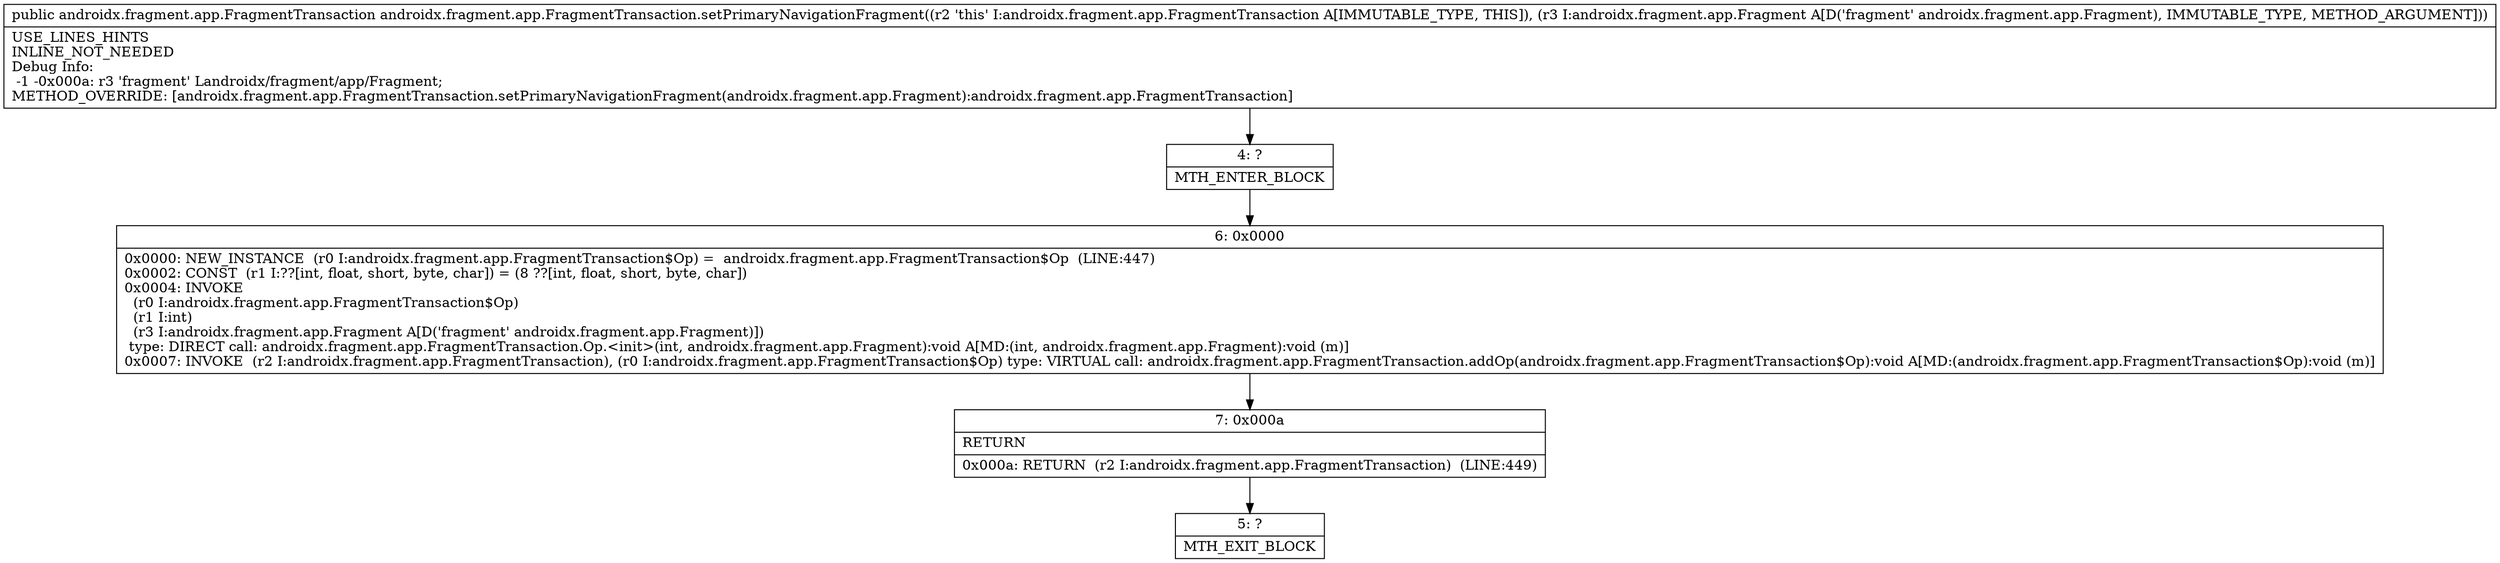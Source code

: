 digraph "CFG forandroidx.fragment.app.FragmentTransaction.setPrimaryNavigationFragment(Landroidx\/fragment\/app\/Fragment;)Landroidx\/fragment\/app\/FragmentTransaction;" {
Node_4 [shape=record,label="{4\:\ ?|MTH_ENTER_BLOCK\l}"];
Node_6 [shape=record,label="{6\:\ 0x0000|0x0000: NEW_INSTANCE  (r0 I:androidx.fragment.app.FragmentTransaction$Op) =  androidx.fragment.app.FragmentTransaction$Op  (LINE:447)\l0x0002: CONST  (r1 I:??[int, float, short, byte, char]) = (8 ??[int, float, short, byte, char]) \l0x0004: INVOKE  \l  (r0 I:androidx.fragment.app.FragmentTransaction$Op)\l  (r1 I:int)\l  (r3 I:androidx.fragment.app.Fragment A[D('fragment' androidx.fragment.app.Fragment)])\l type: DIRECT call: androidx.fragment.app.FragmentTransaction.Op.\<init\>(int, androidx.fragment.app.Fragment):void A[MD:(int, androidx.fragment.app.Fragment):void (m)]\l0x0007: INVOKE  (r2 I:androidx.fragment.app.FragmentTransaction), (r0 I:androidx.fragment.app.FragmentTransaction$Op) type: VIRTUAL call: androidx.fragment.app.FragmentTransaction.addOp(androidx.fragment.app.FragmentTransaction$Op):void A[MD:(androidx.fragment.app.FragmentTransaction$Op):void (m)]\l}"];
Node_7 [shape=record,label="{7\:\ 0x000a|RETURN\l|0x000a: RETURN  (r2 I:androidx.fragment.app.FragmentTransaction)  (LINE:449)\l}"];
Node_5 [shape=record,label="{5\:\ ?|MTH_EXIT_BLOCK\l}"];
MethodNode[shape=record,label="{public androidx.fragment.app.FragmentTransaction androidx.fragment.app.FragmentTransaction.setPrimaryNavigationFragment((r2 'this' I:androidx.fragment.app.FragmentTransaction A[IMMUTABLE_TYPE, THIS]), (r3 I:androidx.fragment.app.Fragment A[D('fragment' androidx.fragment.app.Fragment), IMMUTABLE_TYPE, METHOD_ARGUMENT]))  | USE_LINES_HINTS\lINLINE_NOT_NEEDED\lDebug Info:\l  \-1 \-0x000a: r3 'fragment' Landroidx\/fragment\/app\/Fragment;\lMETHOD_OVERRIDE: [androidx.fragment.app.FragmentTransaction.setPrimaryNavigationFragment(androidx.fragment.app.Fragment):androidx.fragment.app.FragmentTransaction]\l}"];
MethodNode -> Node_4;Node_4 -> Node_6;
Node_6 -> Node_7;
Node_7 -> Node_5;
}

